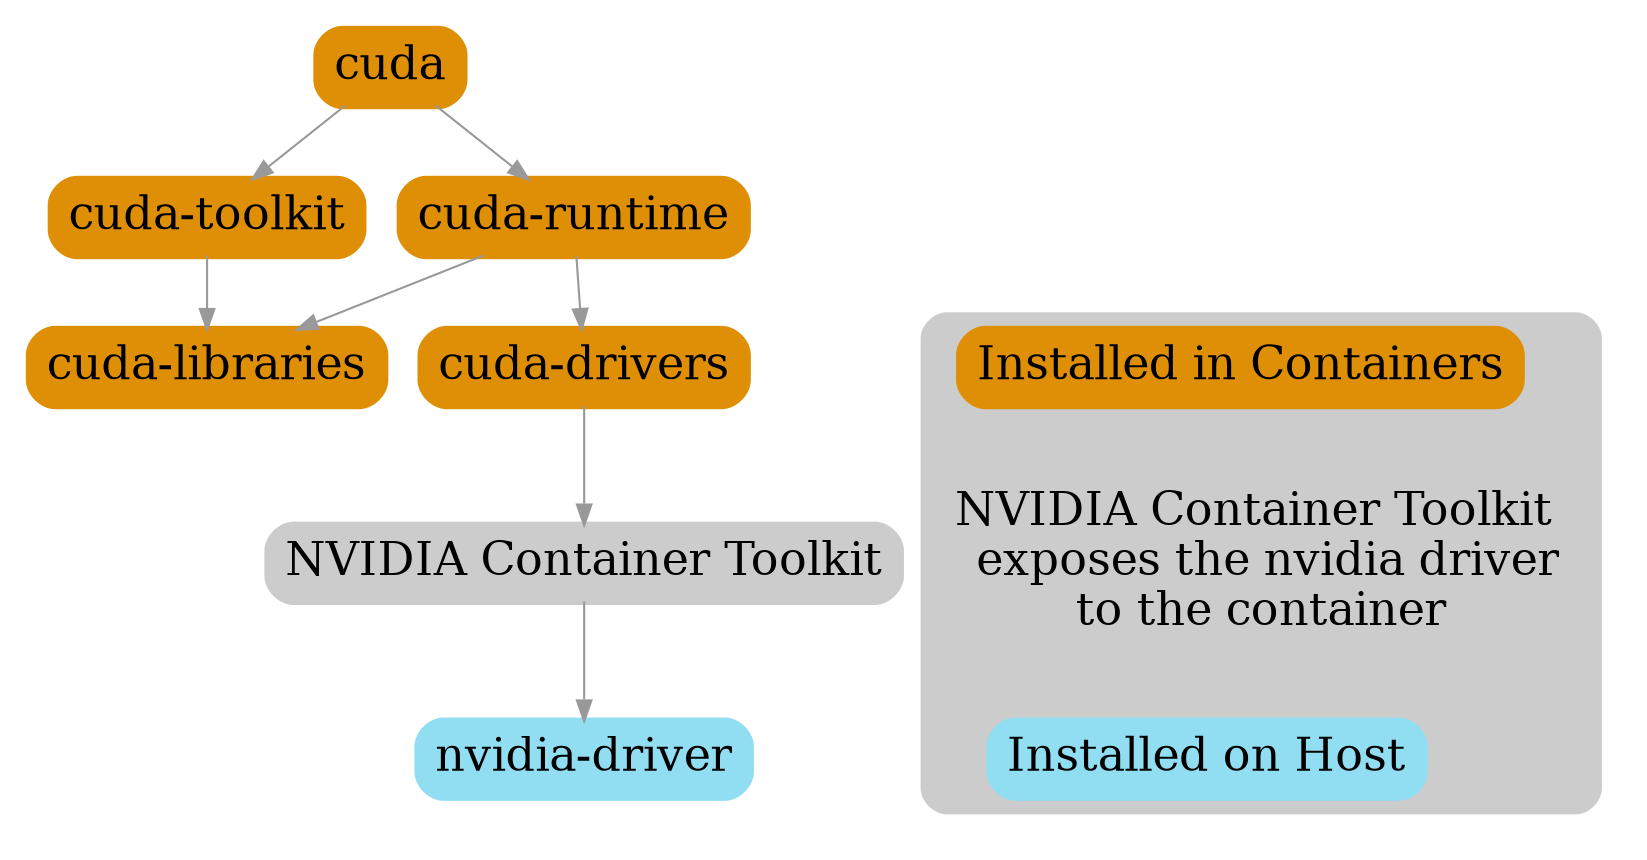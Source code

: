 // Generate the image with:
// dot -Tpng nvidia-dependencies-simple-2.dot -o nvidia-dependencies-simple-2.png

digraph dependencies {
    pad=0.2
    bgcolor=transparent
    edge [color="#999999"];

    node [shape=box, style="rounded,filled", color="#de8f05", fontcolor="black", penwidth=4, fontsize=22];

    "cuda" -> "cuda-runtime";
    "cuda" -> "cuda-toolkit";
    "cuda-runtime" -> "cuda-libraries";
    "cuda-runtime" -> "cuda-drivers";
    "cuda-toolkit" -> "cuda-libraries";
    "cuda-drivers" -> "label"
    "label" -> "nvidia-driver" ;
    "label" [color="#cccccc", style="rounded,filled", fontsize="22", fontcolor="black", label="NVIDIA Container Toolkit",]

    "nvidia-driver" [color="#91DDF2", fontcolor="black"];

    subgraph cluster_legend {
        style="rounded,filled";
        color="#cccccc";
        edge [style=invis];
        docker [label="Installed in Containers", shape=box, style="rounded,filled", color="#de8f05", fontcolor="black"];
        host [label="Installed on Host", shape=box, style="rounded,filled", color="#91DDF2", fontcolor="black"];
        docker -> label2
        label2 -> host
        "label2" [color="#cccccc", style="rounded,filled", fontsize="22", fontcolor="black", label="NVIDIA Container Toolkit \n exposes the nvidia driver\nto the container",]
    }

    // "docker" -> "host"
    // HACK: Use invisible nodes to create space

    docker -> label [style="invis"];
    label -> host [style="invis"];

}
